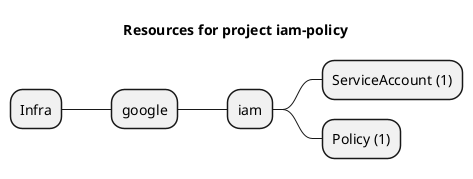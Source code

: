 @startmindmap
title Resources for project iam-policy
skinparam monochrome true
+ Infra
++ google
+++ iam
++++ ServiceAccount (1)
++++ Policy (1)
@endmindmap